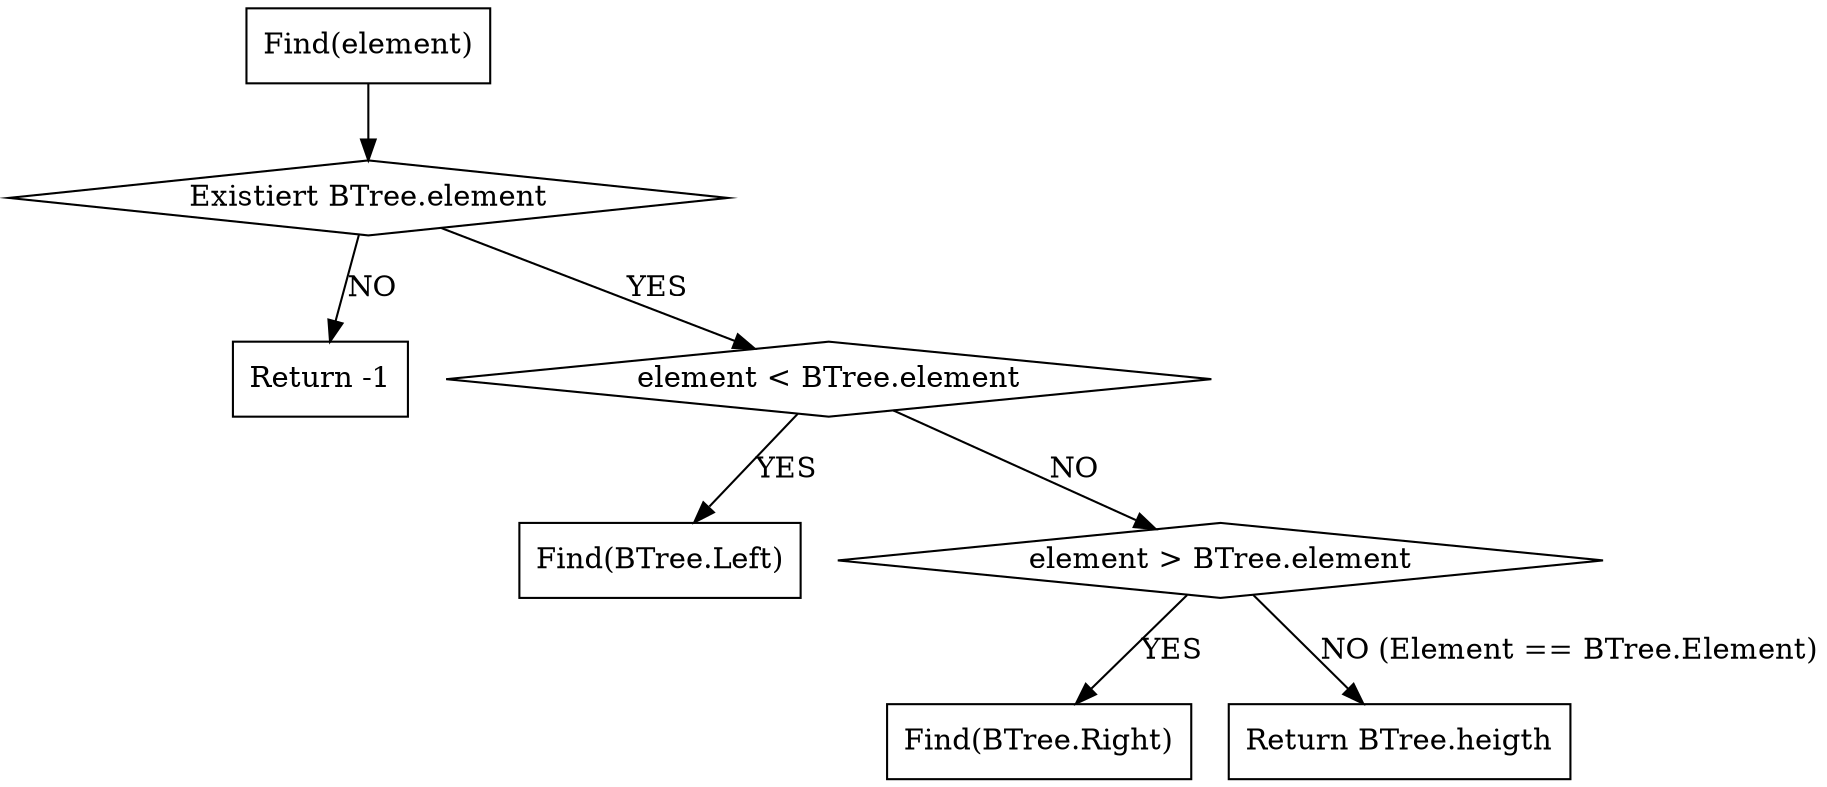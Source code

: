 digraph Q {

node [shape = box];
compound = true;

//insert
    a1 [label = "Find(element)"]
    a1 -> a2
    a2 [label = "Existiert BTree.element" shape = diamond]
    a2-> "Return -1" [label = "NO"]
    a2 -> a3 [label = "YES"]
    a3 [label = "element < BTree.element" shape = diamond]
    a3 -> smaller [label = "YES"]
    a3 -> a4 [label = "NO"]
    a4 [label = "element > BTree.element" shape = diamond]
    a4 -> larger [label = "YES"]
    a4 -> "Return BTree.heigth" [label = "NO (Element == BTree.Element)"]
    smaller [label = "Find(BTree.Left)"]
    larger [label = "Find(BTree.Right)"]
}

